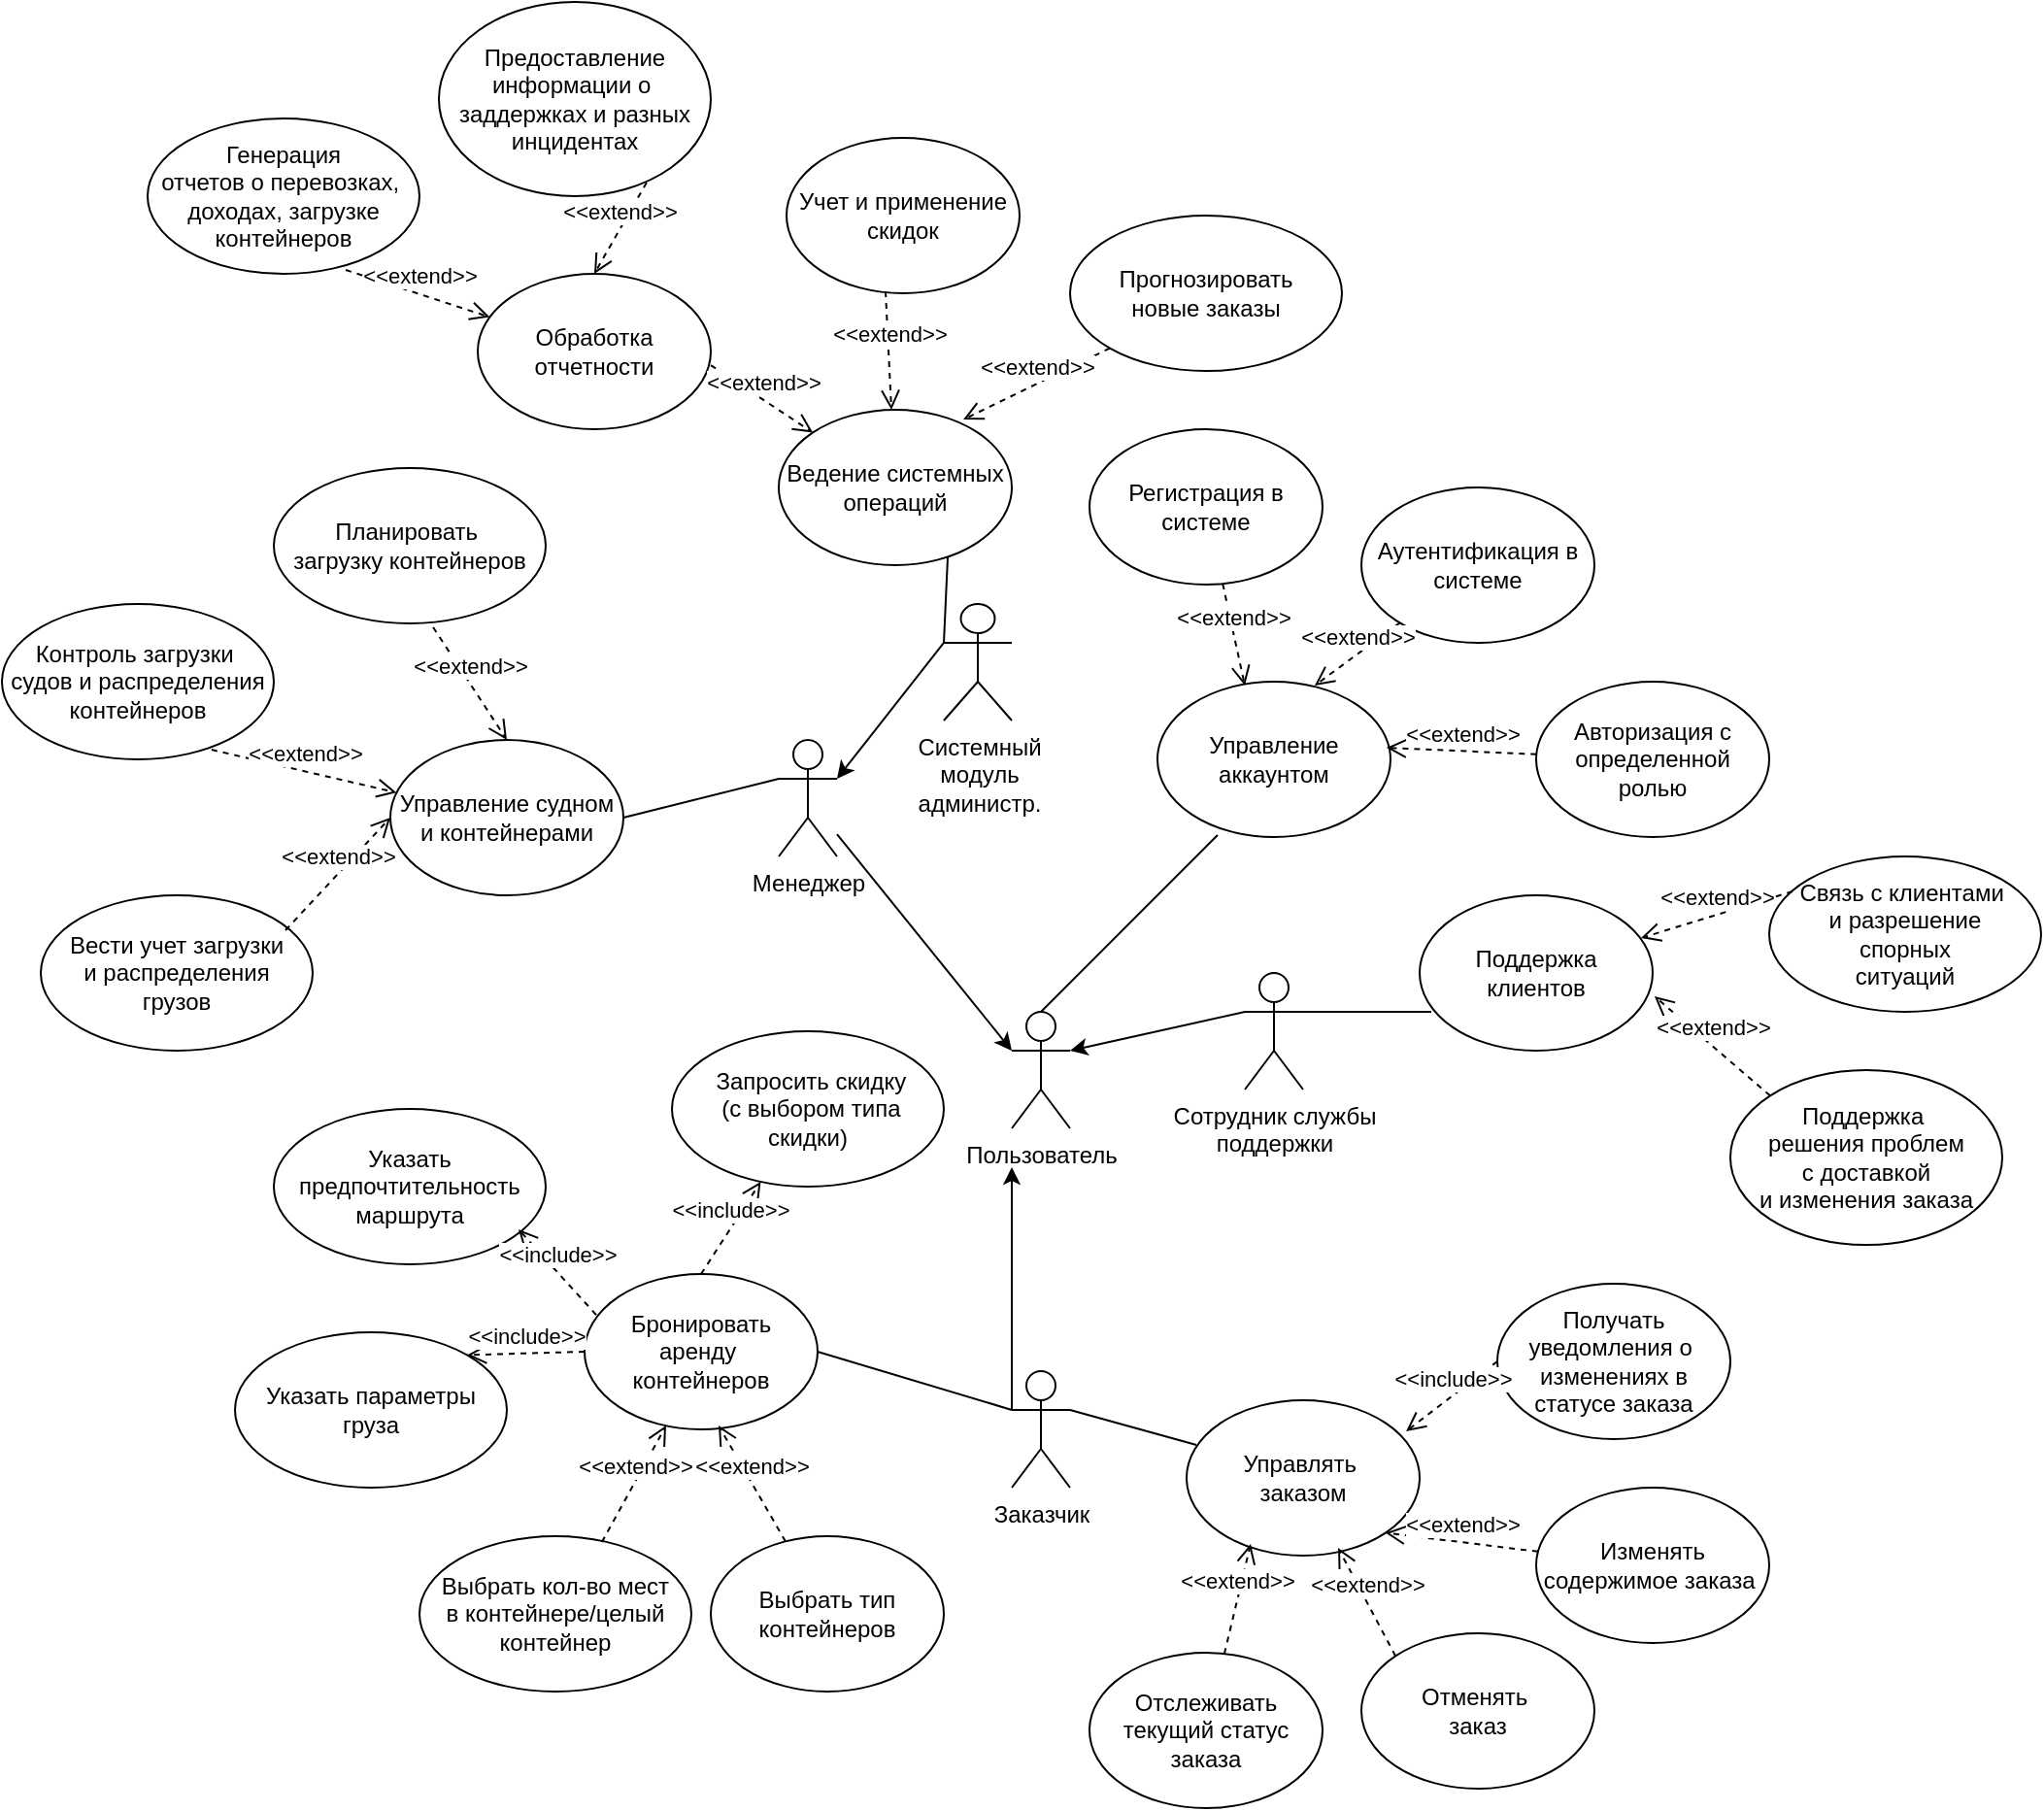 <mxfile version="26.1.0">
  <diagram name="Страница — 1" id="XuXL9h3BN3YjODne8D47">
    <mxGraphModel dx="2261" dy="1907" grid="1" gridSize="10" guides="1" tooltips="1" connect="1" arrows="1" fold="1" page="1" pageScale="1" pageWidth="827" pageHeight="1169" math="0" shadow="0">
      <root>
        <mxCell id="0" />
        <mxCell id="1" parent="0" />
        <mxCell id="nybNs8-rKtBfPENBBMcP-1" value="Пользователь" style="shape=umlActor;verticalLabelPosition=bottom;verticalAlign=top;html=1;outlineConnect=0;" vertex="1" parent="1">
          <mxGeometry x="470" y="370" width="30" height="60" as="geometry" />
        </mxCell>
        <mxCell id="nybNs8-rKtBfPENBBMcP-2" value="Заказчик" style="shape=umlActor;verticalLabelPosition=bottom;verticalAlign=top;html=1;outlineConnect=0;" vertex="1" parent="1">
          <mxGeometry x="470" y="555" width="30" height="60" as="geometry" />
        </mxCell>
        <mxCell id="nybNs8-rKtBfPENBBMcP-3" value="Менеджер" style="shape=umlActor;verticalLabelPosition=bottom;verticalAlign=top;html=1;outlineConnect=0;" vertex="1" parent="1">
          <mxGeometry x="350" y="230" width="30" height="60" as="geometry" />
        </mxCell>
        <mxCell id="nybNs8-rKtBfPENBBMcP-4" value="Сотрудник службы&lt;div&gt;поддержки&lt;/div&gt;" style="shape=umlActor;verticalLabelPosition=bottom;verticalAlign=top;html=1;outlineConnect=0;" vertex="1" parent="1">
          <mxGeometry x="590" y="350" width="30" height="60" as="geometry" />
        </mxCell>
        <mxCell id="nybNs8-rKtBfPENBBMcP-5" value="" style="endArrow=classic;html=1;rounded=0;exitX=0;exitY=0.333;exitDx=0;exitDy=0;exitPerimeter=0;" edge="1" parent="1" source="nybNs8-rKtBfPENBBMcP-2">
          <mxGeometry width="50" height="50" relative="1" as="geometry">
            <mxPoint x="390" y="410" as="sourcePoint" />
            <mxPoint x="470" y="450" as="targetPoint" />
          </mxGeometry>
        </mxCell>
        <mxCell id="nybNs8-rKtBfPENBBMcP-6" value="" style="endArrow=classic;html=1;rounded=0;entryX=1;entryY=0.333;entryDx=0;entryDy=0;entryPerimeter=0;" edge="1" parent="1" target="nybNs8-rKtBfPENBBMcP-1">
          <mxGeometry width="50" height="50" relative="1" as="geometry">
            <mxPoint x="590" y="370" as="sourcePoint" />
            <mxPoint x="440" y="360" as="targetPoint" />
          </mxGeometry>
        </mxCell>
        <mxCell id="nybNs8-rKtBfPENBBMcP-7" value="" style="endArrow=classic;html=1;rounded=0;entryX=0;entryY=0.333;entryDx=0;entryDy=0;entryPerimeter=0;" edge="1" parent="1" source="nybNs8-rKtBfPENBBMcP-3" target="nybNs8-rKtBfPENBBMcP-1">
          <mxGeometry width="50" height="50" relative="1" as="geometry">
            <mxPoint x="390" y="410" as="sourcePoint" />
            <mxPoint x="440" y="360" as="targetPoint" />
          </mxGeometry>
        </mxCell>
        <mxCell id="nybNs8-rKtBfPENBBMcP-8" value="" style="endArrow=none;html=1;rounded=0;exitX=0.5;exitY=0;exitDx=0;exitDy=0;exitPerimeter=0;entryX=0.258;entryY=0.988;entryDx=0;entryDy=0;entryPerimeter=0;" edge="1" parent="1" source="nybNs8-rKtBfPENBBMcP-1" target="nybNs8-rKtBfPENBBMcP-9">
          <mxGeometry width="50" height="50" relative="1" as="geometry">
            <mxPoint x="390" y="410" as="sourcePoint" />
            <mxPoint x="485" y="190" as="targetPoint" />
          </mxGeometry>
        </mxCell>
        <mxCell id="nybNs8-rKtBfPENBBMcP-9" value="Управление аккаунтом" style="ellipse;whiteSpace=wrap;html=1;" vertex="1" parent="1">
          <mxGeometry x="545" y="200" width="120" height="80" as="geometry" />
        </mxCell>
        <mxCell id="nybNs8-rKtBfPENBBMcP-11" value="Регистрация в системе" style="ellipse;whiteSpace=wrap;html=1;" vertex="1" parent="1">
          <mxGeometry x="510" y="70" width="120" height="80" as="geometry" />
        </mxCell>
        <mxCell id="nybNs8-rKtBfPENBBMcP-12" value="Аутентификация в системе" style="ellipse;whiteSpace=wrap;html=1;" vertex="1" parent="1">
          <mxGeometry x="650" y="100" width="120" height="80" as="geometry" />
        </mxCell>
        <mxCell id="nybNs8-rKtBfPENBBMcP-13" value="Авторизация с определенной ролью" style="ellipse;whiteSpace=wrap;html=1;" vertex="1" parent="1">
          <mxGeometry x="740" y="200" width="120" height="80" as="geometry" />
        </mxCell>
        <mxCell id="nybNs8-rKtBfPENBBMcP-14" value="&amp;lt;&amp;lt;extend&amp;gt;&amp;gt;" style="html=1;verticalAlign=bottom;endArrow=open;dashed=1;endSize=8;curved=0;rounded=0;entryX=0.375;entryY=0.025;entryDx=0;entryDy=0;entryPerimeter=0;" edge="1" parent="1" source="nybNs8-rKtBfPENBBMcP-11" target="nybNs8-rKtBfPENBBMcP-9">
          <mxGeometry relative="1" as="geometry">
            <mxPoint x="414" y="149" as="sourcePoint" />
            <mxPoint x="334" y="149" as="targetPoint" />
          </mxGeometry>
        </mxCell>
        <mxCell id="nybNs8-rKtBfPENBBMcP-15" value="&amp;lt;&amp;lt;extend&amp;gt;&amp;gt;" style="html=1;verticalAlign=bottom;endArrow=open;dashed=1;endSize=8;curved=0;rounded=0;entryX=0.675;entryY=0.025;entryDx=0;entryDy=0;entryPerimeter=0;" edge="1" parent="1" source="nybNs8-rKtBfPENBBMcP-12" target="nybNs8-rKtBfPENBBMcP-9">
          <mxGeometry relative="1" as="geometry">
            <mxPoint x="460" y="110" as="sourcePoint" />
            <mxPoint x="575.04" y="149" as="targetPoint" />
          </mxGeometry>
        </mxCell>
        <mxCell id="nybNs8-rKtBfPENBBMcP-16" value="&amp;lt;&amp;lt;extend&amp;gt;&amp;gt;" style="html=1;verticalAlign=bottom;endArrow=open;dashed=1;endSize=8;curved=0;rounded=0;entryX=0.983;entryY=0.425;entryDx=0;entryDy=0;entryPerimeter=0;" edge="1" parent="1" source="nybNs8-rKtBfPENBBMcP-13" target="nybNs8-rKtBfPENBBMcP-9">
          <mxGeometry relative="1" as="geometry">
            <mxPoint x="348" y="115" as="sourcePoint" />
            <mxPoint x="670" y="230" as="targetPoint" />
          </mxGeometry>
        </mxCell>
        <mxCell id="nybNs8-rKtBfPENBBMcP-17" value="Бронировать&lt;div&gt;аренду&amp;nbsp;&lt;/div&gt;&lt;div&gt;контейнеров&lt;/div&gt;" style="ellipse;whiteSpace=wrap;html=1;" vertex="1" parent="1">
          <mxGeometry x="250" y="505" width="120" height="80" as="geometry" />
        </mxCell>
        <mxCell id="nybNs8-rKtBfPENBBMcP-18" value="" style="endArrow=none;html=1;rounded=0;exitX=1;exitY=0.5;exitDx=0;exitDy=0;entryX=0;entryY=0.333;entryDx=0;entryDy=0;entryPerimeter=0;" edge="1" parent="1" source="nybNs8-rKtBfPENBBMcP-17" target="nybNs8-rKtBfPENBBMcP-2">
          <mxGeometry width="50" height="50" relative="1" as="geometry">
            <mxPoint x="390" y="410" as="sourcePoint" />
            <mxPoint x="440" y="360" as="targetPoint" />
          </mxGeometry>
        </mxCell>
        <mxCell id="nybNs8-rKtBfPENBBMcP-19" value="Выбрать тип&lt;div&gt;контейнеров&lt;/div&gt;" style="ellipse;whiteSpace=wrap;html=1;" vertex="1" parent="1">
          <mxGeometry x="315" y="640" width="120" height="80" as="geometry" />
        </mxCell>
        <mxCell id="nybNs8-rKtBfPENBBMcP-20" value="Выбрать кол-во мест&lt;div&gt;в контейнере/целый контейнер&lt;/div&gt;" style="ellipse;whiteSpace=wrap;html=1;" vertex="1" parent="1">
          <mxGeometry x="165" y="640" width="140" height="80" as="geometry" />
        </mxCell>
        <mxCell id="nybNs8-rKtBfPENBBMcP-21" value="Указать параметры груза" style="ellipse;whiteSpace=wrap;html=1;" vertex="1" parent="1">
          <mxGeometry x="70" y="535" width="140" height="80" as="geometry" />
        </mxCell>
        <mxCell id="nybNs8-rKtBfPENBBMcP-22" value="Указать предпочтительность&lt;div&gt;маршрута&lt;/div&gt;" style="ellipse;whiteSpace=wrap;html=1;" vertex="1" parent="1">
          <mxGeometry x="90" y="420" width="140" height="80" as="geometry" />
        </mxCell>
        <mxCell id="nybNs8-rKtBfPENBBMcP-23" value="&amp;nbsp;Запросить скидку&lt;div&gt;&amp;nbsp;(с выбором типа скидки)&lt;/div&gt;" style="ellipse;whiteSpace=wrap;html=1;" vertex="1" parent="1">
          <mxGeometry x="295" y="380" width="140" height="80" as="geometry" />
        </mxCell>
        <mxCell id="nybNs8-rKtBfPENBBMcP-24" value="&amp;lt;&amp;lt;extend&amp;gt;&amp;gt;" style="html=1;verticalAlign=bottom;endArrow=open;dashed=1;endSize=8;curved=0;rounded=0;entryX=0.575;entryY=0.975;entryDx=0;entryDy=0;entryPerimeter=0;" edge="1" parent="1" source="nybNs8-rKtBfPENBBMcP-19" target="nybNs8-rKtBfPENBBMcP-17">
          <mxGeometry relative="1" as="geometry">
            <mxPoint x="348" y="115" as="sourcePoint" />
            <mxPoint x="441" y="178" as="targetPoint" />
          </mxGeometry>
        </mxCell>
        <mxCell id="nybNs8-rKtBfPENBBMcP-25" value="&amp;lt;&amp;lt;extend&amp;gt;&amp;gt;" style="html=1;verticalAlign=bottom;endArrow=open;dashed=1;endSize=8;curved=0;rounded=0;entryX=0.35;entryY=0.975;entryDx=0;entryDy=0;entryPerimeter=0;exitX=0.671;exitY=0.038;exitDx=0;exitDy=0;exitPerimeter=0;" edge="1" parent="1" source="nybNs8-rKtBfPENBBMcP-20" target="nybNs8-rKtBfPENBBMcP-17">
          <mxGeometry relative="1" as="geometry">
            <mxPoint x="357" y="652" as="sourcePoint" />
            <mxPoint x="329" y="593" as="targetPoint" />
          </mxGeometry>
        </mxCell>
        <mxCell id="nybNs8-rKtBfPENBBMcP-26" value="&amp;lt;&amp;lt;include&amp;gt;&amp;gt;" style="html=1;verticalAlign=bottom;endArrow=open;dashed=1;endSize=8;curved=0;rounded=0;entryX=1;entryY=0;entryDx=0;entryDy=0;exitX=0;exitY=0.5;exitDx=0;exitDy=0;" edge="1" parent="1" source="nybNs8-rKtBfPENBBMcP-17" target="nybNs8-rKtBfPENBBMcP-21">
          <mxGeometry relative="1" as="geometry">
            <mxPoint x="10" y="675" as="sourcePoint" />
            <mxPoint x="43" y="615" as="targetPoint" />
          </mxGeometry>
        </mxCell>
        <mxCell id="nybNs8-rKtBfPENBBMcP-27" value="&amp;lt;&amp;lt;include&amp;gt;&amp;gt;" style="html=1;verticalAlign=bottom;endArrow=open;dashed=1;endSize=8;curved=0;rounded=0;entryX=0.9;entryY=0.775;entryDx=0;entryDy=0;exitX=0.05;exitY=0.263;exitDx=0;exitDy=0;entryPerimeter=0;exitPerimeter=0;" edge="1" parent="1" source="nybNs8-rKtBfPENBBMcP-17" target="nybNs8-rKtBfPENBBMcP-22">
          <mxGeometry relative="1" as="geometry">
            <mxPoint x="260" y="555" as="sourcePoint" />
            <mxPoint x="179" y="567" as="targetPoint" />
          </mxGeometry>
        </mxCell>
        <mxCell id="nybNs8-rKtBfPENBBMcP-28" value="&amp;lt;&amp;lt;include&amp;gt;&amp;gt;" style="html=1;verticalAlign=bottom;endArrow=open;dashed=1;endSize=8;curved=0;rounded=0;exitX=0.5;exitY=0;exitDx=0;exitDy=0;" edge="1" parent="1" source="nybNs8-rKtBfPENBBMcP-17" target="nybNs8-rKtBfPENBBMcP-23">
          <mxGeometry relative="1" as="geometry">
            <mxPoint x="266" y="536" as="sourcePoint" />
            <mxPoint x="196" y="497" as="targetPoint" />
          </mxGeometry>
        </mxCell>
        <mxCell id="nybNs8-rKtBfPENBBMcP-29" value="Управлять&amp;nbsp;&lt;div&gt;заказом&lt;/div&gt;" style="ellipse;whiteSpace=wrap;html=1;" vertex="1" parent="1">
          <mxGeometry x="560" y="570" width="120" height="80" as="geometry" />
        </mxCell>
        <mxCell id="nybNs8-rKtBfPENBBMcP-30" value="" style="endArrow=none;html=1;rounded=0;entryX=0.042;entryY=0.288;entryDx=0;entryDy=0;entryPerimeter=0;exitX=1;exitY=0.333;exitDx=0;exitDy=0;exitPerimeter=0;" edge="1" parent="1" source="nybNs8-rKtBfPENBBMcP-2" target="nybNs8-rKtBfPENBBMcP-29">
          <mxGeometry width="50" height="50" relative="1" as="geometry">
            <mxPoint x="500" y="580" as="sourcePoint" />
            <mxPoint x="480" y="585" as="targetPoint" />
          </mxGeometry>
        </mxCell>
        <mxCell id="nybNs8-rKtBfPENBBMcP-31" value="Отслеживать&lt;div&gt;текущий статус&lt;/div&gt;&lt;div&gt;заказа&lt;/div&gt;" style="ellipse;whiteSpace=wrap;html=1;" vertex="1" parent="1">
          <mxGeometry x="510" y="700" width="120" height="80" as="geometry" />
        </mxCell>
        <mxCell id="nybNs8-rKtBfPENBBMcP-32" value="Изменять содержимое заказа&amp;nbsp;" style="ellipse;whiteSpace=wrap;html=1;" vertex="1" parent="1">
          <mxGeometry x="740" y="615" width="120" height="80" as="geometry" />
        </mxCell>
        <mxCell id="nybNs8-rKtBfPENBBMcP-33" value="Получать&lt;div&gt;уведомления о&amp;nbsp;&lt;/div&gt;&lt;div&gt;изменениях в статусе заказа&lt;/div&gt;" style="ellipse;whiteSpace=wrap;html=1;" vertex="1" parent="1">
          <mxGeometry x="720" y="510" width="120" height="80" as="geometry" />
        </mxCell>
        <mxCell id="nybNs8-rKtBfPENBBMcP-34" value="Отменять&amp;nbsp;&lt;div&gt;заказ&lt;/div&gt;" style="ellipse;whiteSpace=wrap;html=1;" vertex="1" parent="1">
          <mxGeometry x="650" y="690" width="120" height="80" as="geometry" />
        </mxCell>
        <mxCell id="nybNs8-rKtBfPENBBMcP-35" value="&amp;lt;&amp;lt;extend&amp;gt;&amp;gt;" style="html=1;verticalAlign=bottom;endArrow=open;dashed=1;endSize=8;curved=0;rounded=0;entryX=0.275;entryY=0.925;entryDx=0;entryDy=0;entryPerimeter=0;" edge="1" parent="1" source="nybNs8-rKtBfPENBBMcP-31" target="nybNs8-rKtBfPENBBMcP-29">
          <mxGeometry relative="1" as="geometry">
            <mxPoint x="592" y="111" as="sourcePoint" />
            <mxPoint x="530" y="160" as="targetPoint" />
          </mxGeometry>
        </mxCell>
        <mxCell id="nybNs8-rKtBfPENBBMcP-36" value="&amp;lt;&amp;lt;extend&amp;gt;&amp;gt;" style="html=1;verticalAlign=bottom;endArrow=open;dashed=1;endSize=8;curved=0;rounded=0;entryX=0.65;entryY=0.95;entryDx=0;entryDy=0;entryPerimeter=0;exitX=0;exitY=0;exitDx=0;exitDy=0;" edge="1" parent="1" source="nybNs8-rKtBfPENBBMcP-34" target="nybNs8-rKtBfPENBBMcP-29">
          <mxGeometry relative="1" as="geometry">
            <mxPoint x="589" y="711" as="sourcePoint" />
            <mxPoint x="603" y="654" as="targetPoint" />
          </mxGeometry>
        </mxCell>
        <mxCell id="nybNs8-rKtBfPENBBMcP-37" value="&amp;lt;&amp;lt;extend&amp;gt;&amp;gt;" style="html=1;verticalAlign=bottom;endArrow=open;dashed=1;endSize=8;curved=0;rounded=0;entryX=1;entryY=1;entryDx=0;entryDy=0;" edge="1" parent="1" source="nybNs8-rKtBfPENBBMcP-32" target="nybNs8-rKtBfPENBBMcP-29">
          <mxGeometry relative="1" as="geometry">
            <mxPoint x="678" y="712" as="sourcePoint" />
            <mxPoint x="648" y="656" as="targetPoint" />
          </mxGeometry>
        </mxCell>
        <mxCell id="nybNs8-rKtBfPENBBMcP-38" value="&amp;lt;&amp;lt;include&amp;gt;&amp;gt;" style="html=1;verticalAlign=bottom;endArrow=open;dashed=1;endSize=8;curved=0;rounded=0;exitX=0;exitY=0.5;exitDx=0;exitDy=0;entryX=0.942;entryY=0.2;entryDx=0;entryDy=0;entryPerimeter=0;" edge="1" parent="1" source="nybNs8-rKtBfPENBBMcP-33" target="nybNs8-rKtBfPENBBMcP-29">
          <mxGeometry relative="1" as="geometry">
            <mxPoint x="320" y="515" as="sourcePoint" />
            <mxPoint x="351" y="468" as="targetPoint" />
          </mxGeometry>
        </mxCell>
        <mxCell id="nybNs8-rKtBfPENBBMcP-39" value="Управление судном&lt;div&gt;и контейнерами&lt;/div&gt;" style="ellipse;whiteSpace=wrap;html=1;" vertex="1" parent="1">
          <mxGeometry x="150" y="230" width="120" height="80" as="geometry" />
        </mxCell>
        <mxCell id="nybNs8-rKtBfPENBBMcP-40" value="" style="endArrow=none;html=1;rounded=0;exitX=1;exitY=0.5;exitDx=0;exitDy=0;entryX=0;entryY=0.333;entryDx=0;entryDy=0;entryPerimeter=0;" edge="1" parent="1" source="nybNs8-rKtBfPENBBMcP-39" target="nybNs8-rKtBfPENBBMcP-3">
          <mxGeometry width="50" height="50" relative="1" as="geometry">
            <mxPoint x="380" y="555" as="sourcePoint" />
            <mxPoint x="480" y="585" as="targetPoint" />
          </mxGeometry>
        </mxCell>
        <mxCell id="nybNs8-rKtBfPENBBMcP-41" value="Контроль загрузки&amp;nbsp;&lt;div&gt;судов и распределения&lt;div&gt;контейнеров&lt;/div&gt;&lt;/div&gt;" style="ellipse;whiteSpace=wrap;html=1;" vertex="1" parent="1">
          <mxGeometry x="-50" y="160" width="140" height="80" as="geometry" />
        </mxCell>
        <mxCell id="nybNs8-rKtBfPENBBMcP-42" value="&amp;lt;&amp;lt;extend&amp;gt;&amp;gt;" style="html=1;verticalAlign=bottom;endArrow=open;dashed=1;endSize=8;curved=0;rounded=0;exitX=0.771;exitY=0.938;exitDx=0;exitDy=0;exitPerimeter=0;" edge="1" parent="1" source="nybNs8-rKtBfPENBBMcP-41" target="nybNs8-rKtBfPENBBMcP-39">
          <mxGeometry relative="1" as="geometry">
            <mxPoint x="269" y="653" as="sourcePoint" />
            <mxPoint x="302" y="593" as="targetPoint" />
          </mxGeometry>
        </mxCell>
        <mxCell id="nybNs8-rKtBfPENBBMcP-43" value="Вести учет загрузки&lt;div&gt;и распределения&lt;/div&gt;&lt;div&gt;грузов&lt;/div&gt;" style="ellipse;whiteSpace=wrap;html=1;" vertex="1" parent="1">
          <mxGeometry x="-30" y="310" width="140" height="80" as="geometry" />
        </mxCell>
        <mxCell id="nybNs8-rKtBfPENBBMcP-44" value="&amp;lt;&amp;lt;extend&amp;gt;&amp;gt;" style="html=1;verticalAlign=bottom;endArrow=open;dashed=1;endSize=8;curved=0;rounded=0;exitX=0.9;exitY=0.225;exitDx=0;exitDy=0;exitPerimeter=0;" edge="1" parent="1" source="nybNs8-rKtBfPENBBMcP-43">
          <mxGeometry relative="1" as="geometry">
            <mxPoint x="128" y="225" as="sourcePoint" />
            <mxPoint x="150" y="270" as="targetPoint" />
          </mxGeometry>
        </mxCell>
        <mxCell id="nybNs8-rKtBfPENBBMcP-45" value="Планировать&amp;nbsp;&lt;div&gt;загрузку контейнеров&lt;/div&gt;" style="ellipse;whiteSpace=wrap;html=1;" vertex="1" parent="1">
          <mxGeometry x="90" y="90" width="140" height="80" as="geometry" />
        </mxCell>
        <mxCell id="nybNs8-rKtBfPENBBMcP-46" value="&amp;lt;&amp;lt;extend&amp;gt;&amp;gt;" style="html=1;verticalAlign=bottom;endArrow=open;dashed=1;endSize=8;curved=0;rounded=0;exitX=0.586;exitY=1.025;exitDx=0;exitDy=0;exitPerimeter=0;entryX=0.5;entryY=0;entryDx=0;entryDy=0;" edge="1" parent="1" source="nybNs8-rKtBfPENBBMcP-45" target="nybNs8-rKtBfPENBBMcP-39">
          <mxGeometry relative="1" as="geometry">
            <mxPoint x="128" y="225" as="sourcePoint" />
            <mxPoint x="175" y="254" as="targetPoint" />
          </mxGeometry>
        </mxCell>
        <mxCell id="nybNs8-rKtBfPENBBMcP-50" value="Поддержка&lt;div&gt;клиентов&lt;/div&gt;" style="ellipse;whiteSpace=wrap;html=1;" vertex="1" parent="1">
          <mxGeometry x="680" y="310" width="120" height="80" as="geometry" />
        </mxCell>
        <mxCell id="nybNs8-rKtBfPENBBMcP-51" value="" style="endArrow=none;html=1;rounded=0;exitX=0.05;exitY=0.75;exitDx=0;exitDy=0;entryX=1;entryY=0.333;entryDx=0;entryDy=0;entryPerimeter=0;exitPerimeter=0;" edge="1" parent="1" source="nybNs8-rKtBfPENBBMcP-50" target="nybNs8-rKtBfPENBBMcP-4">
          <mxGeometry width="50" height="50" relative="1" as="geometry">
            <mxPoint x="380" y="555" as="sourcePoint" />
            <mxPoint x="480" y="585" as="targetPoint" />
          </mxGeometry>
        </mxCell>
        <mxCell id="nybNs8-rKtBfPENBBMcP-52" value="Связь с клиентами&amp;nbsp;&lt;div&gt;и разрешение&lt;/div&gt;&lt;div&gt;спорных&lt;/div&gt;&lt;div&gt;ситуаций&lt;/div&gt;" style="ellipse;whiteSpace=wrap;html=1;" vertex="1" parent="1">
          <mxGeometry x="860" y="290" width="140" height="80" as="geometry" />
        </mxCell>
        <mxCell id="nybNs8-rKtBfPENBBMcP-53" value="Поддержка&amp;nbsp;&lt;div&gt;&lt;span style=&quot;background-color: transparent; color: light-dark(rgb(0, 0, 0), rgb(255, 255, 255));&quot;&gt;решения&amp;nbsp;&lt;/span&gt;&lt;span style=&quot;background-color: transparent; color: light-dark(rgb(0, 0, 0), rgb(255, 255, 255));&quot;&gt;проблем&lt;/span&gt;&lt;div&gt;&lt;div&gt;с доставкой&lt;/div&gt;&lt;div&gt;и изменения заказа&lt;/div&gt;&lt;/div&gt;&lt;/div&gt;" style="ellipse;whiteSpace=wrap;html=1;" vertex="1" parent="1">
          <mxGeometry x="840" y="400" width="140" height="90" as="geometry" />
        </mxCell>
        <mxCell id="nybNs8-rKtBfPENBBMcP-54" value="&amp;lt;&amp;lt;extend&amp;gt;&amp;gt;" style="html=1;verticalAlign=bottom;endArrow=open;dashed=1;endSize=8;curved=0;rounded=0;entryX=0.95;entryY=0.275;entryDx=0;entryDy=0;entryPerimeter=0;exitX=0.086;exitY=0.225;exitDx=0;exitDy=0;exitPerimeter=0;" edge="1" parent="1" source="nybNs8-rKtBfPENBBMcP-52" target="nybNs8-rKtBfPENBBMcP-50">
          <mxGeometry relative="1" as="geometry">
            <mxPoint x="750" y="247" as="sourcePoint" />
            <mxPoint x="673" y="244" as="targetPoint" />
          </mxGeometry>
        </mxCell>
        <mxCell id="nybNs8-rKtBfPENBBMcP-56" value="&amp;lt;&amp;lt;extend&amp;gt;&amp;gt;" style="html=1;verticalAlign=bottom;endArrow=open;dashed=1;endSize=8;curved=0;rounded=0;entryX=1.008;entryY=0.65;entryDx=0;entryDy=0;entryPerimeter=0;exitX=0;exitY=0;exitDx=0;exitDy=0;" edge="1" parent="1" source="nybNs8-rKtBfPENBBMcP-53" target="nybNs8-rKtBfPENBBMcP-50">
          <mxGeometry relative="1" as="geometry">
            <mxPoint x="882" y="318" as="sourcePoint" />
            <mxPoint x="804" y="342" as="targetPoint" />
          </mxGeometry>
        </mxCell>
        <mxCell id="nybNs8-rKtBfPENBBMcP-57" value="Ведение системных&lt;div&gt;операций&lt;/div&gt;" style="ellipse;whiteSpace=wrap;html=1;" vertex="1" parent="1">
          <mxGeometry x="350" y="60" width="120" height="80" as="geometry" />
        </mxCell>
        <mxCell id="nybNs8-rKtBfPENBBMcP-58" value="Системный&lt;div&gt;модуль&lt;/div&gt;&lt;div&gt;администр.&lt;/div&gt;" style="shape=umlActor;verticalLabelPosition=bottom;verticalAlign=top;html=1;outlineConnect=0;" vertex="1" parent="1">
          <mxGeometry x="435" y="160" width="35" height="60" as="geometry" />
        </mxCell>
        <mxCell id="nybNs8-rKtBfPENBBMcP-59" value="" style="endArrow=classic;html=1;rounded=0;entryX=1;entryY=0.333;entryDx=0;entryDy=0;entryPerimeter=0;exitX=0;exitY=0.333;exitDx=0;exitDy=0;exitPerimeter=0;" edge="1" parent="1" source="nybNs8-rKtBfPENBBMcP-58" target="nybNs8-rKtBfPENBBMcP-3">
          <mxGeometry width="50" height="50" relative="1" as="geometry">
            <mxPoint x="390" y="289" as="sourcePoint" />
            <mxPoint x="480" y="400" as="targetPoint" />
          </mxGeometry>
        </mxCell>
        <mxCell id="nybNs8-rKtBfPENBBMcP-60" value="" style="endArrow=none;html=1;rounded=0;entryX=0;entryY=0.333;entryDx=0;entryDy=0;entryPerimeter=0;" edge="1" parent="1" target="nybNs8-rKtBfPENBBMcP-58">
          <mxGeometry width="50" height="50" relative="1" as="geometry">
            <mxPoint x="437" y="136" as="sourcePoint" />
            <mxPoint x="440" y="180" as="targetPoint" />
          </mxGeometry>
        </mxCell>
        <mxCell id="nybNs8-rKtBfPENBBMcP-61" value="Обработка отчетности" style="ellipse;whiteSpace=wrap;html=1;" vertex="1" parent="1">
          <mxGeometry x="195" y="-10" width="120" height="80" as="geometry" />
        </mxCell>
        <mxCell id="nybNs8-rKtBfPENBBMcP-62" value="Учет и применение скидок" style="ellipse;whiteSpace=wrap;html=1;" vertex="1" parent="1">
          <mxGeometry x="354" y="-80" width="120" height="80" as="geometry" />
        </mxCell>
        <mxCell id="nybNs8-rKtBfPENBBMcP-64" value="&amp;lt;&amp;lt;extend&amp;gt;&amp;gt;" style="html=1;verticalAlign=bottom;endArrow=open;dashed=1;endSize=8;curved=0;rounded=0;entryX=0;entryY=0;entryDx=0;entryDy=0;exitX=1;exitY=0.588;exitDx=0;exitDy=0;exitPerimeter=0;" edge="1" parent="1" source="nybNs8-rKtBfPENBBMcP-61" target="nybNs8-rKtBfPENBBMcP-57">
          <mxGeometry x="0.01" relative="1" as="geometry">
            <mxPoint x="589" y="160" as="sourcePoint" />
            <mxPoint x="600" y="212" as="targetPoint" />
            <mxPoint as="offset" />
          </mxGeometry>
        </mxCell>
        <mxCell id="nybNs8-rKtBfPENBBMcP-65" value="&amp;lt;&amp;lt;extend&amp;gt;&amp;gt;" style="html=1;verticalAlign=bottom;endArrow=open;dashed=1;endSize=8;curved=0;rounded=0;exitX=0.425;exitY=0.988;exitDx=0;exitDy=0;exitPerimeter=0;" edge="1" parent="1" source="nybNs8-rKtBfPENBBMcP-62" target="nybNs8-rKtBfPENBBMcP-57">
          <mxGeometry relative="1" as="geometry">
            <mxPoint x="589" y="160" as="sourcePoint" />
            <mxPoint x="600" y="212" as="targetPoint" />
          </mxGeometry>
        </mxCell>
        <mxCell id="nybNs8-rKtBfPENBBMcP-66" value="Генерация&lt;div&gt;отчетов о перевозках,&amp;nbsp;&lt;/div&gt;&lt;div&gt;доходах, загрузке&lt;/div&gt;&lt;div&gt;контейнеров&lt;/div&gt;" style="ellipse;whiteSpace=wrap;html=1;" vertex="1" parent="1">
          <mxGeometry x="25" y="-90" width="140" height="80" as="geometry" />
        </mxCell>
        <mxCell id="nybNs8-rKtBfPENBBMcP-67" value="Предоставление&lt;div&gt;информации о&amp;nbsp;&lt;/div&gt;&lt;div&gt;заддержках и разных&lt;/div&gt;&lt;div&gt;инцидентах&lt;/div&gt;" style="ellipse;whiteSpace=wrap;html=1;" vertex="1" parent="1">
          <mxGeometry x="175" y="-150" width="140" height="100" as="geometry" />
        </mxCell>
        <mxCell id="nybNs8-rKtBfPENBBMcP-69" value="&amp;lt;&amp;lt;extend&amp;gt;&amp;gt;" style="html=1;verticalAlign=bottom;endArrow=open;dashed=1;endSize=8;curved=0;rounded=0;exitX=0.729;exitY=0.975;exitDx=0;exitDy=0;exitPerimeter=0;" edge="1" parent="1" source="nybNs8-rKtBfPENBBMcP-66" target="nybNs8-rKtBfPENBBMcP-61">
          <mxGeometry x="0.01" relative="1" as="geometry">
            <mxPoint x="325" y="47" as="sourcePoint" />
            <mxPoint x="398" y="62" as="targetPoint" />
            <mxPoint as="offset" />
          </mxGeometry>
        </mxCell>
        <mxCell id="nybNs8-rKtBfPENBBMcP-70" value="&amp;lt;&amp;lt;extend&amp;gt;&amp;gt;" style="html=1;verticalAlign=bottom;endArrow=open;dashed=1;endSize=8;curved=0;rounded=0;entryX=0.5;entryY=0;entryDx=0;entryDy=0;exitX=0.764;exitY=0.93;exitDx=0;exitDy=0;exitPerimeter=0;" edge="1" parent="1" source="nybNs8-rKtBfPENBBMcP-67" target="nybNs8-rKtBfPENBBMcP-61">
          <mxGeometry x="0.01" relative="1" as="geometry">
            <mxPoint x="325" y="47" as="sourcePoint" />
            <mxPoint x="398" y="62" as="targetPoint" />
            <mxPoint as="offset" />
          </mxGeometry>
        </mxCell>
        <mxCell id="nybNs8-rKtBfPENBBMcP-73" value="Прогнозировать&lt;div&gt;новые заказы&lt;/div&gt;" style="ellipse;whiteSpace=wrap;html=1;" vertex="1" parent="1">
          <mxGeometry x="500" y="-40" width="140" height="80" as="geometry" />
        </mxCell>
        <mxCell id="nybNs8-rKtBfPENBBMcP-74" value="&amp;lt;&amp;lt;extend&amp;gt;&amp;gt;" style="html=1;verticalAlign=bottom;endArrow=open;dashed=1;endSize=8;curved=0;rounded=0;exitX=0;exitY=1;exitDx=0;exitDy=0;entryX=0.792;entryY=0.063;entryDx=0;entryDy=0;entryPerimeter=0;" edge="1" parent="1" source="nybNs8-rKtBfPENBBMcP-73" target="nybNs8-rKtBfPENBBMcP-57">
          <mxGeometry relative="1" as="geometry">
            <mxPoint x="415" y="9" as="sourcePoint" />
            <mxPoint x="418" y="70" as="targetPoint" />
          </mxGeometry>
        </mxCell>
      </root>
    </mxGraphModel>
  </diagram>
</mxfile>
